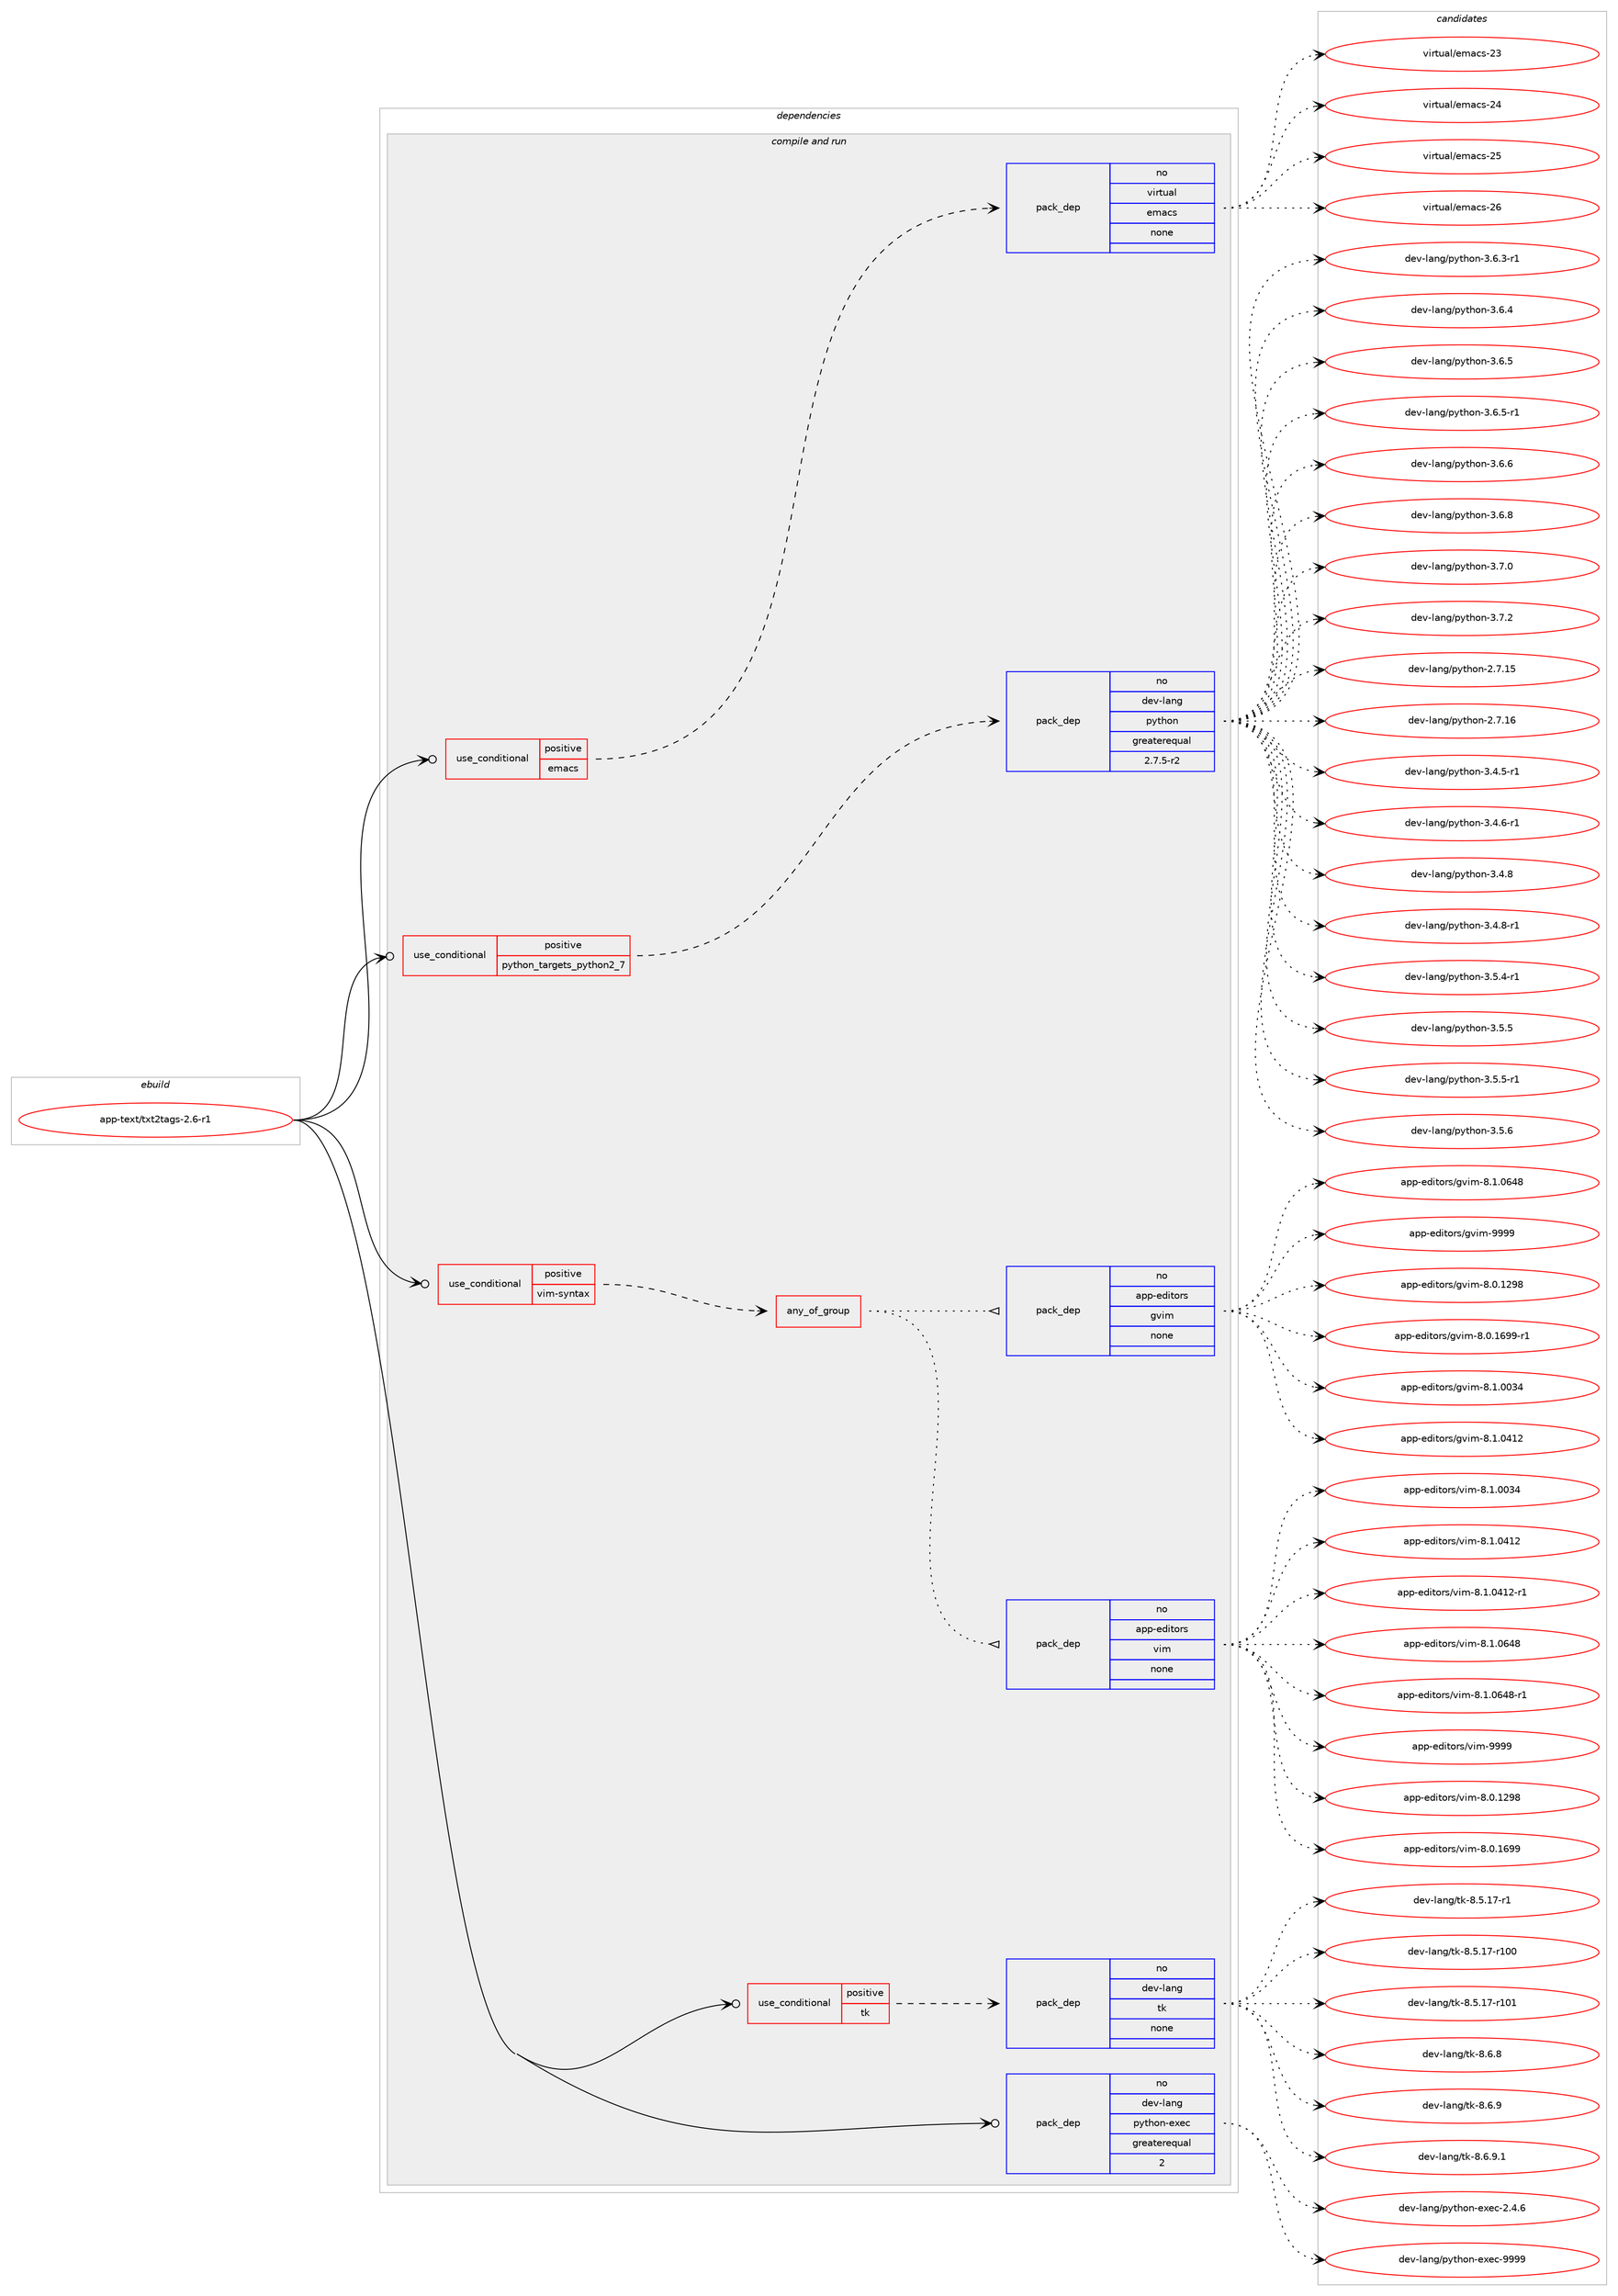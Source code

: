 digraph prolog {

# *************
# Graph options
# *************

newrank=true;
concentrate=true;
compound=true;
graph [rankdir=LR,fontname=Helvetica,fontsize=10,ranksep=1.5];#, ranksep=2.5, nodesep=0.2];
edge  [arrowhead=vee];
node  [fontname=Helvetica,fontsize=10];

# **********
# The ebuild
# **********

subgraph cluster_leftcol {
color=gray;
rank=same;
label=<<i>ebuild</i>>;
id [label="app-text/txt2tags-2.6-r1", color=red, width=4, href="../app-text/txt2tags-2.6-r1.svg"];
}

# ****************
# The dependencies
# ****************

subgraph cluster_midcol {
color=gray;
label=<<i>dependencies</i>>;
subgraph cluster_compile {
fillcolor="#eeeeee";
style=filled;
label=<<i>compile</i>>;
}
subgraph cluster_compileandrun {
fillcolor="#eeeeee";
style=filled;
label=<<i>compile and run</i>>;
subgraph cond356222 {
dependency1313098 [label=<<TABLE BORDER="0" CELLBORDER="1" CELLSPACING="0" CELLPADDING="4"><TR><TD ROWSPAN="3" CELLPADDING="10">use_conditional</TD></TR><TR><TD>positive</TD></TR><TR><TD>emacs</TD></TR></TABLE>>, shape=none, color=red];
subgraph pack936314 {
dependency1313099 [label=<<TABLE BORDER="0" CELLBORDER="1" CELLSPACING="0" CELLPADDING="4" WIDTH="220"><TR><TD ROWSPAN="6" CELLPADDING="30">pack_dep</TD></TR><TR><TD WIDTH="110">no</TD></TR><TR><TD>virtual</TD></TR><TR><TD>emacs</TD></TR><TR><TD>none</TD></TR><TR><TD></TD></TR></TABLE>>, shape=none, color=blue];
}
dependency1313098:e -> dependency1313099:w [weight=20,style="dashed",arrowhead="vee"];
}
id:e -> dependency1313098:w [weight=20,style="solid",arrowhead="odotvee"];
subgraph cond356223 {
dependency1313100 [label=<<TABLE BORDER="0" CELLBORDER="1" CELLSPACING="0" CELLPADDING="4"><TR><TD ROWSPAN="3" CELLPADDING="10">use_conditional</TD></TR><TR><TD>positive</TD></TR><TR><TD>python_targets_python2_7</TD></TR></TABLE>>, shape=none, color=red];
subgraph pack936315 {
dependency1313101 [label=<<TABLE BORDER="0" CELLBORDER="1" CELLSPACING="0" CELLPADDING="4" WIDTH="220"><TR><TD ROWSPAN="6" CELLPADDING="30">pack_dep</TD></TR><TR><TD WIDTH="110">no</TD></TR><TR><TD>dev-lang</TD></TR><TR><TD>python</TD></TR><TR><TD>greaterequal</TD></TR><TR><TD>2.7.5-r2</TD></TR></TABLE>>, shape=none, color=blue];
}
dependency1313100:e -> dependency1313101:w [weight=20,style="dashed",arrowhead="vee"];
}
id:e -> dependency1313100:w [weight=20,style="solid",arrowhead="odotvee"];
subgraph cond356224 {
dependency1313102 [label=<<TABLE BORDER="0" CELLBORDER="1" CELLSPACING="0" CELLPADDING="4"><TR><TD ROWSPAN="3" CELLPADDING="10">use_conditional</TD></TR><TR><TD>positive</TD></TR><TR><TD>tk</TD></TR></TABLE>>, shape=none, color=red];
subgraph pack936316 {
dependency1313103 [label=<<TABLE BORDER="0" CELLBORDER="1" CELLSPACING="0" CELLPADDING="4" WIDTH="220"><TR><TD ROWSPAN="6" CELLPADDING="30">pack_dep</TD></TR><TR><TD WIDTH="110">no</TD></TR><TR><TD>dev-lang</TD></TR><TR><TD>tk</TD></TR><TR><TD>none</TD></TR><TR><TD></TD></TR></TABLE>>, shape=none, color=blue];
}
dependency1313102:e -> dependency1313103:w [weight=20,style="dashed",arrowhead="vee"];
}
id:e -> dependency1313102:w [weight=20,style="solid",arrowhead="odotvee"];
subgraph cond356225 {
dependency1313104 [label=<<TABLE BORDER="0" CELLBORDER="1" CELLSPACING="0" CELLPADDING="4"><TR><TD ROWSPAN="3" CELLPADDING="10">use_conditional</TD></TR><TR><TD>positive</TD></TR><TR><TD>vim-syntax</TD></TR></TABLE>>, shape=none, color=red];
subgraph any20013 {
dependency1313105 [label=<<TABLE BORDER="0" CELLBORDER="1" CELLSPACING="0" CELLPADDING="4"><TR><TD CELLPADDING="10">any_of_group</TD></TR></TABLE>>, shape=none, color=red];subgraph pack936317 {
dependency1313106 [label=<<TABLE BORDER="0" CELLBORDER="1" CELLSPACING="0" CELLPADDING="4" WIDTH="220"><TR><TD ROWSPAN="6" CELLPADDING="30">pack_dep</TD></TR><TR><TD WIDTH="110">no</TD></TR><TR><TD>app-editors</TD></TR><TR><TD>vim</TD></TR><TR><TD>none</TD></TR><TR><TD></TD></TR></TABLE>>, shape=none, color=blue];
}
dependency1313105:e -> dependency1313106:w [weight=20,style="dotted",arrowhead="oinv"];
subgraph pack936318 {
dependency1313107 [label=<<TABLE BORDER="0" CELLBORDER="1" CELLSPACING="0" CELLPADDING="4" WIDTH="220"><TR><TD ROWSPAN="6" CELLPADDING="30">pack_dep</TD></TR><TR><TD WIDTH="110">no</TD></TR><TR><TD>app-editors</TD></TR><TR><TD>gvim</TD></TR><TR><TD>none</TD></TR><TR><TD></TD></TR></TABLE>>, shape=none, color=blue];
}
dependency1313105:e -> dependency1313107:w [weight=20,style="dotted",arrowhead="oinv"];
}
dependency1313104:e -> dependency1313105:w [weight=20,style="dashed",arrowhead="vee"];
}
id:e -> dependency1313104:w [weight=20,style="solid",arrowhead="odotvee"];
subgraph pack936319 {
dependency1313108 [label=<<TABLE BORDER="0" CELLBORDER="1" CELLSPACING="0" CELLPADDING="4" WIDTH="220"><TR><TD ROWSPAN="6" CELLPADDING="30">pack_dep</TD></TR><TR><TD WIDTH="110">no</TD></TR><TR><TD>dev-lang</TD></TR><TR><TD>python-exec</TD></TR><TR><TD>greaterequal</TD></TR><TR><TD>2</TD></TR></TABLE>>, shape=none, color=blue];
}
id:e -> dependency1313108:w [weight=20,style="solid",arrowhead="odotvee"];
}
subgraph cluster_run {
fillcolor="#eeeeee";
style=filled;
label=<<i>run</i>>;
}
}

# **************
# The candidates
# **************

subgraph cluster_choices {
rank=same;
color=gray;
label=<<i>candidates</i>>;

subgraph choice936314 {
color=black;
nodesep=1;
choice11810511411611797108471011099799115455051 [label="virtual/emacs-23", color=red, width=4,href="../virtual/emacs-23.svg"];
choice11810511411611797108471011099799115455052 [label="virtual/emacs-24", color=red, width=4,href="../virtual/emacs-24.svg"];
choice11810511411611797108471011099799115455053 [label="virtual/emacs-25", color=red, width=4,href="../virtual/emacs-25.svg"];
choice11810511411611797108471011099799115455054 [label="virtual/emacs-26", color=red, width=4,href="../virtual/emacs-26.svg"];
dependency1313099:e -> choice11810511411611797108471011099799115455051:w [style=dotted,weight="100"];
dependency1313099:e -> choice11810511411611797108471011099799115455052:w [style=dotted,weight="100"];
dependency1313099:e -> choice11810511411611797108471011099799115455053:w [style=dotted,weight="100"];
dependency1313099:e -> choice11810511411611797108471011099799115455054:w [style=dotted,weight="100"];
}
subgraph choice936315 {
color=black;
nodesep=1;
choice10010111845108971101034711212111610411111045504655464953 [label="dev-lang/python-2.7.15", color=red, width=4,href="../dev-lang/python-2.7.15.svg"];
choice10010111845108971101034711212111610411111045504655464954 [label="dev-lang/python-2.7.16", color=red, width=4,href="../dev-lang/python-2.7.16.svg"];
choice1001011184510897110103471121211161041111104551465246534511449 [label="dev-lang/python-3.4.5-r1", color=red, width=4,href="../dev-lang/python-3.4.5-r1.svg"];
choice1001011184510897110103471121211161041111104551465246544511449 [label="dev-lang/python-3.4.6-r1", color=red, width=4,href="../dev-lang/python-3.4.6-r1.svg"];
choice100101118451089711010347112121116104111110455146524656 [label="dev-lang/python-3.4.8", color=red, width=4,href="../dev-lang/python-3.4.8.svg"];
choice1001011184510897110103471121211161041111104551465246564511449 [label="dev-lang/python-3.4.8-r1", color=red, width=4,href="../dev-lang/python-3.4.8-r1.svg"];
choice1001011184510897110103471121211161041111104551465346524511449 [label="dev-lang/python-3.5.4-r1", color=red, width=4,href="../dev-lang/python-3.5.4-r1.svg"];
choice100101118451089711010347112121116104111110455146534653 [label="dev-lang/python-3.5.5", color=red, width=4,href="../dev-lang/python-3.5.5.svg"];
choice1001011184510897110103471121211161041111104551465346534511449 [label="dev-lang/python-3.5.5-r1", color=red, width=4,href="../dev-lang/python-3.5.5-r1.svg"];
choice100101118451089711010347112121116104111110455146534654 [label="dev-lang/python-3.5.6", color=red, width=4,href="../dev-lang/python-3.5.6.svg"];
choice1001011184510897110103471121211161041111104551465446514511449 [label="dev-lang/python-3.6.3-r1", color=red, width=4,href="../dev-lang/python-3.6.3-r1.svg"];
choice100101118451089711010347112121116104111110455146544652 [label="dev-lang/python-3.6.4", color=red, width=4,href="../dev-lang/python-3.6.4.svg"];
choice100101118451089711010347112121116104111110455146544653 [label="dev-lang/python-3.6.5", color=red, width=4,href="../dev-lang/python-3.6.5.svg"];
choice1001011184510897110103471121211161041111104551465446534511449 [label="dev-lang/python-3.6.5-r1", color=red, width=4,href="../dev-lang/python-3.6.5-r1.svg"];
choice100101118451089711010347112121116104111110455146544654 [label="dev-lang/python-3.6.6", color=red, width=4,href="../dev-lang/python-3.6.6.svg"];
choice100101118451089711010347112121116104111110455146544656 [label="dev-lang/python-3.6.8", color=red, width=4,href="../dev-lang/python-3.6.8.svg"];
choice100101118451089711010347112121116104111110455146554648 [label="dev-lang/python-3.7.0", color=red, width=4,href="../dev-lang/python-3.7.0.svg"];
choice100101118451089711010347112121116104111110455146554650 [label="dev-lang/python-3.7.2", color=red, width=4,href="../dev-lang/python-3.7.2.svg"];
dependency1313101:e -> choice10010111845108971101034711212111610411111045504655464953:w [style=dotted,weight="100"];
dependency1313101:e -> choice10010111845108971101034711212111610411111045504655464954:w [style=dotted,weight="100"];
dependency1313101:e -> choice1001011184510897110103471121211161041111104551465246534511449:w [style=dotted,weight="100"];
dependency1313101:e -> choice1001011184510897110103471121211161041111104551465246544511449:w [style=dotted,weight="100"];
dependency1313101:e -> choice100101118451089711010347112121116104111110455146524656:w [style=dotted,weight="100"];
dependency1313101:e -> choice1001011184510897110103471121211161041111104551465246564511449:w [style=dotted,weight="100"];
dependency1313101:e -> choice1001011184510897110103471121211161041111104551465346524511449:w [style=dotted,weight="100"];
dependency1313101:e -> choice100101118451089711010347112121116104111110455146534653:w [style=dotted,weight="100"];
dependency1313101:e -> choice1001011184510897110103471121211161041111104551465346534511449:w [style=dotted,weight="100"];
dependency1313101:e -> choice100101118451089711010347112121116104111110455146534654:w [style=dotted,weight="100"];
dependency1313101:e -> choice1001011184510897110103471121211161041111104551465446514511449:w [style=dotted,weight="100"];
dependency1313101:e -> choice100101118451089711010347112121116104111110455146544652:w [style=dotted,weight="100"];
dependency1313101:e -> choice100101118451089711010347112121116104111110455146544653:w [style=dotted,weight="100"];
dependency1313101:e -> choice1001011184510897110103471121211161041111104551465446534511449:w [style=dotted,weight="100"];
dependency1313101:e -> choice100101118451089711010347112121116104111110455146544654:w [style=dotted,weight="100"];
dependency1313101:e -> choice100101118451089711010347112121116104111110455146544656:w [style=dotted,weight="100"];
dependency1313101:e -> choice100101118451089711010347112121116104111110455146554648:w [style=dotted,weight="100"];
dependency1313101:e -> choice100101118451089711010347112121116104111110455146554650:w [style=dotted,weight="100"];
}
subgraph choice936316 {
color=black;
nodesep=1;
choice100101118451089711010347116107455646534649554511449 [label="dev-lang/tk-8.5.17-r1", color=red, width=4,href="../dev-lang/tk-8.5.17-r1.svg"];
choice1001011184510897110103471161074556465346495545114494848 [label="dev-lang/tk-8.5.17-r100", color=red, width=4,href="../dev-lang/tk-8.5.17-r100.svg"];
choice1001011184510897110103471161074556465346495545114494849 [label="dev-lang/tk-8.5.17-r101", color=red, width=4,href="../dev-lang/tk-8.5.17-r101.svg"];
choice100101118451089711010347116107455646544656 [label="dev-lang/tk-8.6.8", color=red, width=4,href="../dev-lang/tk-8.6.8.svg"];
choice100101118451089711010347116107455646544657 [label="dev-lang/tk-8.6.9", color=red, width=4,href="../dev-lang/tk-8.6.9.svg"];
choice1001011184510897110103471161074556465446574649 [label="dev-lang/tk-8.6.9.1", color=red, width=4,href="../dev-lang/tk-8.6.9.1.svg"];
dependency1313103:e -> choice100101118451089711010347116107455646534649554511449:w [style=dotted,weight="100"];
dependency1313103:e -> choice1001011184510897110103471161074556465346495545114494848:w [style=dotted,weight="100"];
dependency1313103:e -> choice1001011184510897110103471161074556465346495545114494849:w [style=dotted,weight="100"];
dependency1313103:e -> choice100101118451089711010347116107455646544656:w [style=dotted,weight="100"];
dependency1313103:e -> choice100101118451089711010347116107455646544657:w [style=dotted,weight="100"];
dependency1313103:e -> choice1001011184510897110103471161074556465446574649:w [style=dotted,weight="100"];
}
subgraph choice936317 {
color=black;
nodesep=1;
choice971121124510110010511611111411547118105109455646484649505756 [label="app-editors/vim-8.0.1298", color=red, width=4,href="../app-editors/vim-8.0.1298.svg"];
choice971121124510110010511611111411547118105109455646484649545757 [label="app-editors/vim-8.0.1699", color=red, width=4,href="../app-editors/vim-8.0.1699.svg"];
choice971121124510110010511611111411547118105109455646494648485152 [label="app-editors/vim-8.1.0034", color=red, width=4,href="../app-editors/vim-8.1.0034.svg"];
choice971121124510110010511611111411547118105109455646494648524950 [label="app-editors/vim-8.1.0412", color=red, width=4,href="../app-editors/vim-8.1.0412.svg"];
choice9711211245101100105116111114115471181051094556464946485249504511449 [label="app-editors/vim-8.1.0412-r1", color=red, width=4,href="../app-editors/vim-8.1.0412-r1.svg"];
choice971121124510110010511611111411547118105109455646494648545256 [label="app-editors/vim-8.1.0648", color=red, width=4,href="../app-editors/vim-8.1.0648.svg"];
choice9711211245101100105116111114115471181051094556464946485452564511449 [label="app-editors/vim-8.1.0648-r1", color=red, width=4,href="../app-editors/vim-8.1.0648-r1.svg"];
choice9711211245101100105116111114115471181051094557575757 [label="app-editors/vim-9999", color=red, width=4,href="../app-editors/vim-9999.svg"];
dependency1313106:e -> choice971121124510110010511611111411547118105109455646484649505756:w [style=dotted,weight="100"];
dependency1313106:e -> choice971121124510110010511611111411547118105109455646484649545757:w [style=dotted,weight="100"];
dependency1313106:e -> choice971121124510110010511611111411547118105109455646494648485152:w [style=dotted,weight="100"];
dependency1313106:e -> choice971121124510110010511611111411547118105109455646494648524950:w [style=dotted,weight="100"];
dependency1313106:e -> choice9711211245101100105116111114115471181051094556464946485249504511449:w [style=dotted,weight="100"];
dependency1313106:e -> choice971121124510110010511611111411547118105109455646494648545256:w [style=dotted,weight="100"];
dependency1313106:e -> choice9711211245101100105116111114115471181051094556464946485452564511449:w [style=dotted,weight="100"];
dependency1313106:e -> choice9711211245101100105116111114115471181051094557575757:w [style=dotted,weight="100"];
}
subgraph choice936318 {
color=black;
nodesep=1;
choice971121124510110010511611111411547103118105109455646484649505756 [label="app-editors/gvim-8.0.1298", color=red, width=4,href="../app-editors/gvim-8.0.1298.svg"];
choice9711211245101100105116111114115471031181051094556464846495457574511449 [label="app-editors/gvim-8.0.1699-r1", color=red, width=4,href="../app-editors/gvim-8.0.1699-r1.svg"];
choice971121124510110010511611111411547103118105109455646494648485152 [label="app-editors/gvim-8.1.0034", color=red, width=4,href="../app-editors/gvim-8.1.0034.svg"];
choice971121124510110010511611111411547103118105109455646494648524950 [label="app-editors/gvim-8.1.0412", color=red, width=4,href="../app-editors/gvim-8.1.0412.svg"];
choice971121124510110010511611111411547103118105109455646494648545256 [label="app-editors/gvim-8.1.0648", color=red, width=4,href="../app-editors/gvim-8.1.0648.svg"];
choice9711211245101100105116111114115471031181051094557575757 [label="app-editors/gvim-9999", color=red, width=4,href="../app-editors/gvim-9999.svg"];
dependency1313107:e -> choice971121124510110010511611111411547103118105109455646484649505756:w [style=dotted,weight="100"];
dependency1313107:e -> choice9711211245101100105116111114115471031181051094556464846495457574511449:w [style=dotted,weight="100"];
dependency1313107:e -> choice971121124510110010511611111411547103118105109455646494648485152:w [style=dotted,weight="100"];
dependency1313107:e -> choice971121124510110010511611111411547103118105109455646494648524950:w [style=dotted,weight="100"];
dependency1313107:e -> choice971121124510110010511611111411547103118105109455646494648545256:w [style=dotted,weight="100"];
dependency1313107:e -> choice9711211245101100105116111114115471031181051094557575757:w [style=dotted,weight="100"];
}
subgraph choice936319 {
color=black;
nodesep=1;
choice1001011184510897110103471121211161041111104510112010199455046524654 [label="dev-lang/python-exec-2.4.6", color=red, width=4,href="../dev-lang/python-exec-2.4.6.svg"];
choice10010111845108971101034711212111610411111045101120101994557575757 [label="dev-lang/python-exec-9999", color=red, width=4,href="../dev-lang/python-exec-9999.svg"];
dependency1313108:e -> choice1001011184510897110103471121211161041111104510112010199455046524654:w [style=dotted,weight="100"];
dependency1313108:e -> choice10010111845108971101034711212111610411111045101120101994557575757:w [style=dotted,weight="100"];
}
}

}
